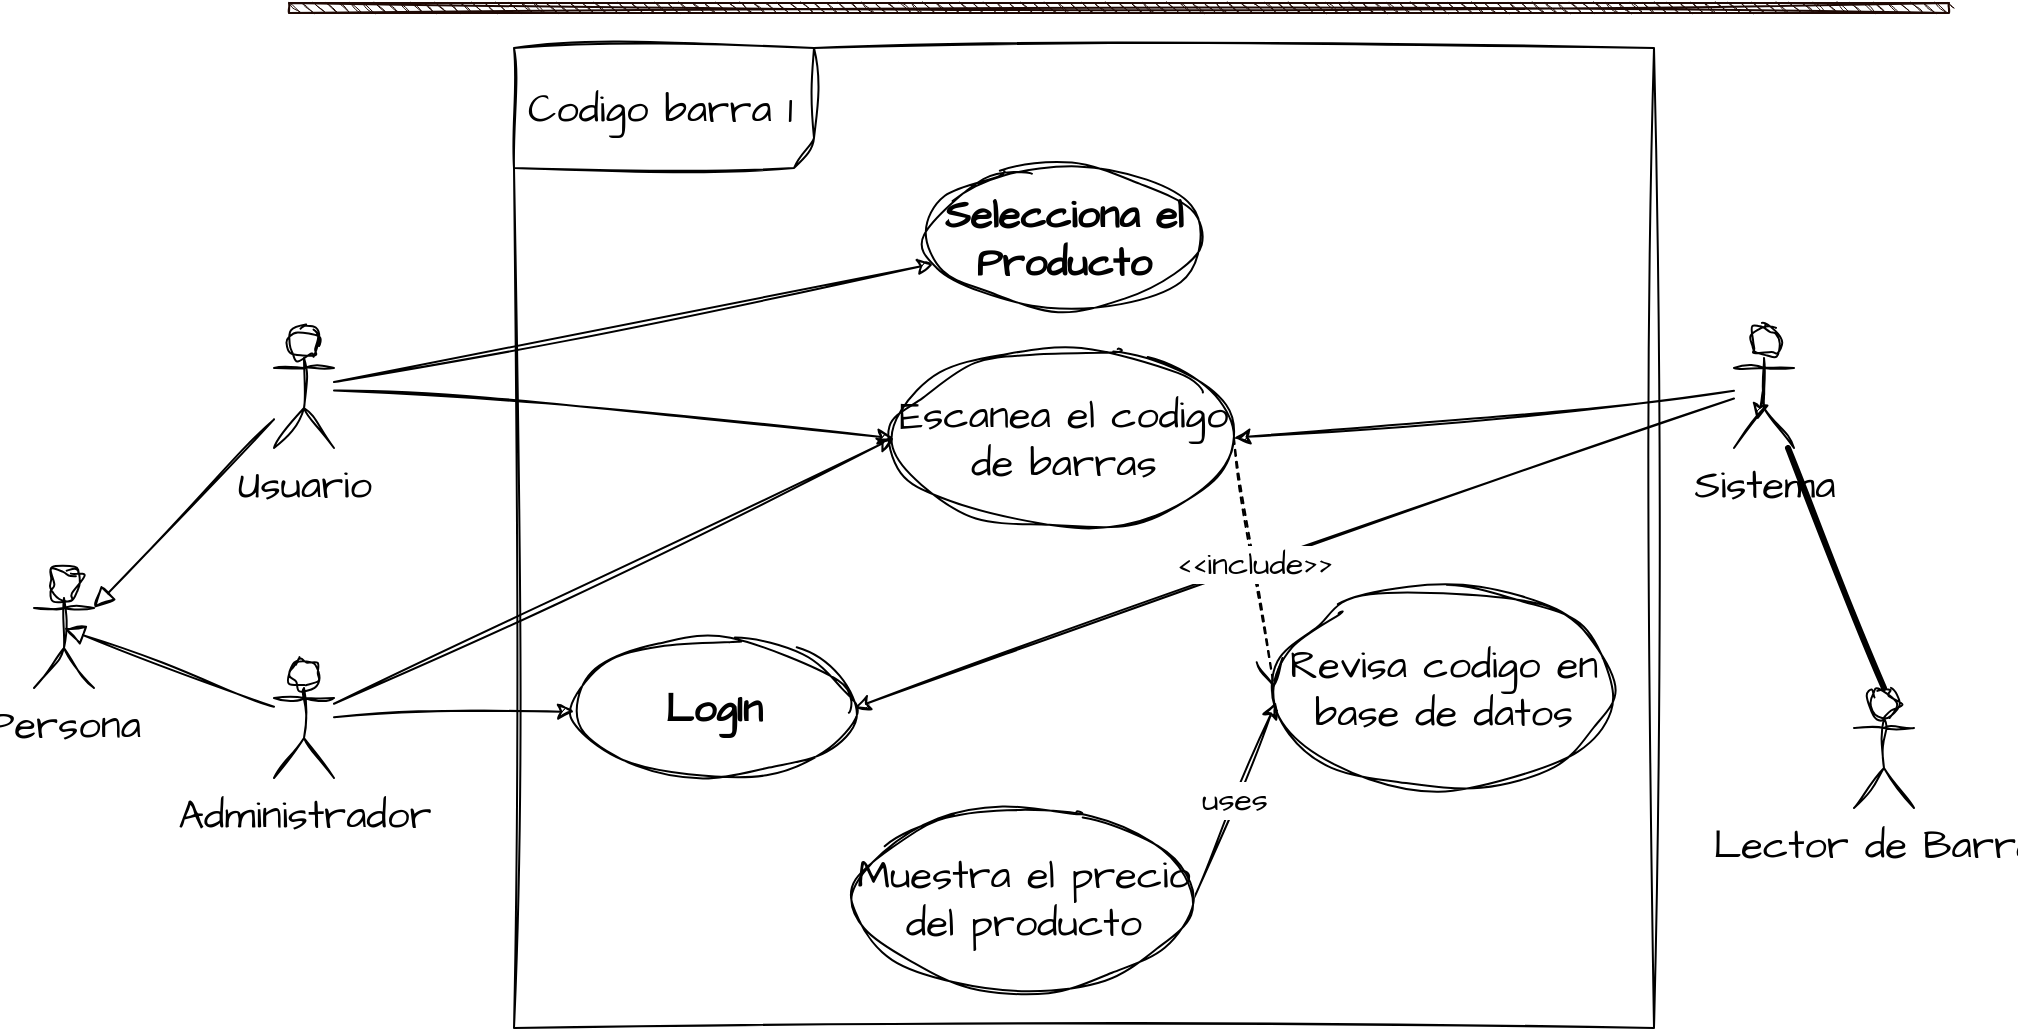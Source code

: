 <mxfile>
    <diagram id="vYoQxpFHixYFyxXubbXt" name="UseCaseBarCode">
        <mxGraphModel dx="2070" dy="337" grid="1" gridSize="10" guides="1" tooltips="1" connect="1" arrows="1" fold="1" page="1" pageScale="1" pageWidth="827" pageHeight="1169" math="0" shadow="0">
            <root>
                <mxCell id="0"/>
                <mxCell id="1" parent="0"/>
                <mxCell id="50" value="Codigo barra 1" style="shape=umlFrame;whiteSpace=wrap;html=1;width=150;height=60;boundedLbl=1;verticalAlign=middle;align=left;spacingLeft=5;sketch=1;hachureGap=4;jiggle=2;curveFitting=1;fontFamily=Architects Daughter;fontSource=https%3A%2F%2Ffonts.googleapis.com%2Fcss%3Ffamily%3DArchitects%2BDaughter;fontSize=20;fontStyle=0" parent="1" vertex="1">
                    <mxGeometry x="127" y="75" width="570" height="490" as="geometry"/>
                </mxCell>
                <mxCell id="TVS_uq08TkNPpMeV6LjV-78" style="edgeStyle=none;sketch=1;hachureGap=4;jiggle=2;curveFitting=1;html=1;entryX=1;entryY=0.5;entryDx=0;entryDy=0;fontFamily=Architects Daughter;fontSource=https%3A%2F%2Ffonts.googleapis.com%2Fcss%3Ffamily%3DArchitects%2BDaughter;fontSize=16;" parent="1" source="53" target="61" edge="1">
                    <mxGeometry relative="1" as="geometry">
                        <Array as="points"/>
                    </mxGeometry>
                </mxCell>
                <mxCell id="CfQ15r7_VRAgBdpw8H5G-80" style="edgeStyle=none;sketch=1;hachureGap=4;jiggle=2;curveFitting=1;html=1;entryX=1;entryY=0.5;entryDx=0;entryDy=0;fontFamily=Architects Daughter;fontSource=https%3A%2F%2Ffonts.googleapis.com%2Fcss%3Ffamily%3DArchitects%2BDaughter;fontSize=16;" parent="1" source="53" target="CfQ15r7_VRAgBdpw8H5G-78" edge="1">
                    <mxGeometry relative="1" as="geometry"/>
                </mxCell>
                <mxCell id="53" value="Sistema" style="shape=umlActor;verticalLabelPosition=bottom;verticalAlign=top;html=1;sketch=1;hachureGap=4;jiggle=2;curveFitting=1;fontFamily=Architects Daughter;fontSource=https%3A%2F%2Ffonts.googleapis.com%2Fcss%3Ffamily%3DArchitects%2BDaughter;fontSize=20;" parent="1" vertex="1">
                    <mxGeometry x="737" y="215" width="30" height="60" as="geometry"/>
                </mxCell>
                <mxCell id="55" value="Lector de Barras" style="shape=umlActor;verticalLabelPosition=bottom;verticalAlign=top;html=1;sketch=1;hachureGap=4;jiggle=2;curveFitting=1;fontFamily=Architects Daughter;fontSource=https%3A%2F%2Ffonts.googleapis.com%2Fcss%3Ffamily%3DArchitects%2BDaughter;fontSize=20;" parent="1" vertex="1">
                    <mxGeometry x="797" y="395" width="30" height="60" as="geometry"/>
                </mxCell>
                <mxCell id="56" style="edgeStyle=none;sketch=1;hachureGap=4;jiggle=2;curveFitting=1;html=1;fontFamily=Architects Daughter;fontSource=https%3A%2F%2Ffonts.googleapis.com%2Fcss%3Ffamily%3DArchitects%2BDaughter;fontSize=16;" parent="1" source="59" target="60" edge="1">
                    <mxGeometry relative="1" as="geometry"/>
                </mxCell>
                <mxCell id="57" style="edgeStyle=none;sketch=1;hachureGap=4;jiggle=2;curveFitting=1;html=1;entryX=0;entryY=0.5;entryDx=0;entryDy=0;fontFamily=Architects Daughter;fontSource=https%3A%2F%2Ffonts.googleapis.com%2Fcss%3Ffamily%3DArchitects%2BDaughter;fontSize=16;" parent="1" source="59" target="61" edge="1">
                    <mxGeometry relative="1" as="geometry"/>
                </mxCell>
                <mxCell id="59" value="Usuario" style="shape=umlActor;verticalLabelPosition=bottom;verticalAlign=top;html=1;sketch=1;hachureGap=4;jiggle=2;curveFitting=1;fontFamily=Architects Daughter;fontSource=https%3A%2F%2Ffonts.googleapis.com%2Fcss%3Ffamily%3DArchitects%2BDaughter;fontSize=20;" parent="1" vertex="1">
                    <mxGeometry x="7" y="215" width="30" height="60" as="geometry"/>
                </mxCell>
                <mxCell id="60" value="Selecciona el Producto" style="ellipse;whiteSpace=wrap;html=1;sketch=1;hachureGap=4;jiggle=2;curveFitting=1;fontFamily=Architects Daughter;fontSource=https%3A%2F%2Ffonts.googleapis.com%2Fcss%3Ffamily%3DArchitects%2BDaughter;fontSize=20;fontStyle=1" parent="1" vertex="1">
                    <mxGeometry x="332" y="135" width="140" height="70" as="geometry"/>
                </mxCell>
                <mxCell id="61" value="Escanea el codigo de barras" style="ellipse;whiteSpace=wrap;html=1;sketch=1;hachureGap=4;jiggle=2;curveFitting=1;fontFamily=Architects Daughter;fontSource=https%3A%2F%2Ffonts.googleapis.com%2Fcss%3Ffamily%3DArchitects%2BDaughter;fontSize=20;" parent="1" vertex="1">
                    <mxGeometry x="317" y="225" width="170" height="90" as="geometry"/>
                </mxCell>
                <mxCell id="62" value="Revisa codigo en base de datos" style="ellipse;whiteSpace=wrap;html=1;sketch=1;hachureGap=4;jiggle=2;curveFitting=1;fontFamily=Architects Daughter;fontSource=https%3A%2F%2Ffonts.googleapis.com%2Fcss%3Ffamily%3DArchitects%2BDaughter;fontSize=20;" parent="1" vertex="1">
                    <mxGeometry x="507" y="345" width="170" height="100" as="geometry"/>
                </mxCell>
                <mxCell id="64" value="&amp;lt;&amp;lt;include&amp;gt;&amp;gt;" style="endArrow=open;endSize=12;dashed=1;html=1;sketch=1;hachureGap=4;jiggle=2;curveFitting=1;fontFamily=Architects Daughter;fontSource=https%3A%2F%2Ffonts.googleapis.com%2Fcss%3Ffamily%3DArchitects%2BDaughter;fontSize=16;entryX=0;entryY=0.5;entryDx=0;entryDy=0;exitX=1;exitY=0.5;exitDx=0;exitDy=0;" parent="1" source="61" target="62" edge="1">
                    <mxGeometry x="0.001" width="160" relative="1" as="geometry">
                        <mxPoint x="447" y="365" as="sourcePoint"/>
                        <mxPoint x="607" y="365" as="targetPoint"/>
                        <mxPoint as="offset"/>
                    </mxGeometry>
                </mxCell>
                <mxCell id="BddKBI2-XSHdEYs4Ewwg-85" value="" style="edgeStyle=none;sketch=1;hachureGap=4;jiggle=2;curveFitting=1;html=1;fontFamily=Architects Daughter;fontSource=https%3A%2F%2Ffonts.googleapis.com%2Fcss%3Ffamily%3DArchitects%2BDaughter;fontSize=16;" parent="1" edge="1">
                    <mxGeometry relative="1" as="geometry">
                        <mxPoint x="440" y="1365" as="sourcePoint"/>
                    </mxGeometry>
                </mxCell>
                <mxCell id="77" value="" style="html=1;points=[];perimeter=orthogonalPerimeter;fillColor=strokeColor;sketch=1;hachureGap=4;jiggle=2;curveFitting=1;strokeColor=#1F0904;fontFamily=Architects Daughter;fontSource=https%3A%2F%2Ffonts.googleapis.com%2Fcss%3Ffamily%3DArchitects%2BDaughter;fontSize=20;rotation=-90;" parent="1" vertex="1">
                    <mxGeometry x="427" y="-360" width="5" height="830" as="geometry"/>
                </mxCell>
                <mxCell id="TVS_uq08TkNPpMeV6LjV-83" value="" style="endArrow=none;startArrow=none;endFill=0;startFill=0;endSize=8;html=1;verticalAlign=bottom;labelBackgroundColor=none;strokeWidth=3;sketch=1;hachureGap=4;jiggle=2;curveFitting=1;fontFamily=Architects Daughter;fontSource=https%3A%2F%2Ffonts.googleapis.com%2Fcss%3Ffamily%3DArchitects%2BDaughter;fontSize=16;exitX=0.5;exitY=0;exitDx=0;exitDy=0;exitPerimeter=0;" parent="1" source="55" target="53" edge="1">
                    <mxGeometry width="160" relative="1" as="geometry">
                        <mxPoint x="707" y="285" as="sourcePoint"/>
                        <mxPoint x="867" y="285" as="targetPoint"/>
                    </mxGeometry>
                </mxCell>
                <mxCell id="CfQ15r7_VRAgBdpw8H5G-78" value="LogIn" style="ellipse;whiteSpace=wrap;html=1;sketch=1;hachureGap=4;jiggle=2;curveFitting=1;fontFamily=Architects Daughter;fontSource=https%3A%2F%2Ffonts.googleapis.com%2Fcss%3Ffamily%3DArchitects%2BDaughter;fontSize=20;fontStyle=1" parent="1" vertex="1">
                    <mxGeometry x="157" y="370" width="140" height="70" as="geometry"/>
                </mxCell>
                <mxCell id="BddKBI2-XSHdEYs4Ewwg-82" style="edgeStyle=none;sketch=1;hachureGap=4;jiggle=2;curveFitting=1;html=1;entryX=0;entryY=0.5;entryDx=0;entryDy=0;fontFamily=Architects Daughter;fontSource=https%3A%2F%2Ffonts.googleapis.com%2Fcss%3Ffamily%3DArchitects%2BDaughter;fontSize=16;" parent="1" source="BddKBI2-XSHdEYs4Ewwg-77" target="61" edge="1">
                    <mxGeometry relative="1" as="geometry"/>
                </mxCell>
                <mxCell id="83" style="edgeStyle=none;sketch=1;hachureGap=4;jiggle=2;curveFitting=1;html=1;fontFamily=Architects Daughter;fontSource=https%3A%2F%2Ffonts.googleapis.com%2Fcss%3Ffamily%3DArchitects%2BDaughter;fontSize=16;" parent="1" source="BddKBI2-XSHdEYs4Ewwg-77" target="CfQ15r7_VRAgBdpw8H5G-78" edge="1">
                    <mxGeometry relative="1" as="geometry"/>
                </mxCell>
                <mxCell id="BddKBI2-XSHdEYs4Ewwg-77" value="Administrador" style="shape=umlActor;verticalLabelPosition=bottom;verticalAlign=top;html=1;sketch=1;hachureGap=4;jiggle=2;curveFitting=1;fontFamily=Architects Daughter;fontSource=https%3A%2F%2Ffonts.googleapis.com%2Fcss%3Ffamily%3DArchitects%2BDaughter;fontSize=20;" parent="1" vertex="1">
                    <mxGeometry x="7" y="380" width="30" height="60" as="geometry"/>
                </mxCell>
                <mxCell id="BddKBI2-XSHdEYs4Ewwg-79" value="Persona&lt;br&gt;" style="shape=umlActor;verticalLabelPosition=bottom;verticalAlign=top;html=1;sketch=1;hachureGap=4;jiggle=2;curveFitting=1;fontFamily=Architects Daughter;fontSource=https%3A%2F%2Ffonts.googleapis.com%2Fcss%3Ffamily%3DArchitects%2BDaughter;fontSize=20;" parent="1" vertex="1">
                    <mxGeometry x="-113" y="335" width="30" height="60" as="geometry"/>
                </mxCell>
                <mxCell id="BddKBI2-XSHdEYs4Ewwg-90" value="uses" style="edgeStyle=none;sketch=1;hachureGap=4;jiggle=2;curveFitting=1;html=1;fontFamily=Architects Daughter;fontSource=https%3A%2F%2Ffonts.googleapis.com%2Fcss%3Ffamily%3DArchitects%2BDaughter;fontSize=16;exitX=1;exitY=0.5;exitDx=0;exitDy=0;entryX=0.006;entryY=0.57;entryDx=0;entryDy=0;entryPerimeter=0;" parent="1" source="BddKBI2-XSHdEYs4Ewwg-87" target="62" edge="1">
                    <mxGeometry relative="1" as="geometry">
                        <mxPoint x="497" y="405" as="targetPoint"/>
                    </mxGeometry>
                </mxCell>
                <mxCell id="BddKBI2-XSHdEYs4Ewwg-87" value="Muestra el precio del producto" style="ellipse;whiteSpace=wrap;html=1;sketch=1;hachureGap=4;jiggle=2;curveFitting=1;fontFamily=Architects Daughter;fontSource=https%3A%2F%2Ffonts.googleapis.com%2Fcss%3Ffamily%3DArchitects%2BDaughter;fontSize=20;" parent="1" vertex="1">
                    <mxGeometry x="297" y="455" width="170" height="90" as="geometry"/>
                </mxCell>
                <mxCell id="84" style="edgeStyle=none;sketch=1;hachureGap=4;jiggle=2;curveFitting=1;html=1;exitX=0.5;exitY=0.5;exitDx=0;exitDy=0;exitPerimeter=0;entryX=0.389;entryY=0.767;entryDx=0;entryDy=0;entryPerimeter=0;fontFamily=Architects Daughter;fontSource=https%3A%2F%2Ffonts.googleapis.com%2Fcss%3Ffamily%3DArchitects%2BDaughter;fontSize=16;" parent="1" source="53" target="53" edge="1">
                    <mxGeometry relative="1" as="geometry"/>
                </mxCell>
                <mxCell id="86" value="" style="endArrow=block;html=1;rounded=0;align=center;verticalAlign=bottom;endFill=0;labelBackgroundColor=none;endSize=8;sketch=1;hachureGap=4;jiggle=2;curveFitting=1;fontFamily=Architects Daughter;fontSource=https%3A%2F%2Ffonts.googleapis.com%2Fcss%3Ffamily%3DArchitects%2BDaughter;fontSize=16;entryX=1;entryY=0.333;entryDx=0;entryDy=0;entryPerimeter=0;" edge="1" parent="1" source="59" target="BddKBI2-XSHdEYs4Ewwg-79">
                    <mxGeometry relative="1" as="geometry">
                        <mxPoint x="-260" y="280" as="sourcePoint"/>
                        <mxPoint x="-100" y="280" as="targetPoint"/>
                    </mxGeometry>
                </mxCell>
                <mxCell id="87" value="" style="resizable=0;html=1;align=center;verticalAlign=top;labelBackgroundColor=none;sketch=1;hachureGap=4;jiggle=2;curveFitting=1;fontFamily=Architects Daughter;fontSource=https%3A%2F%2Ffonts.googleapis.com%2Fcss%3Ffamily%3DArchitects%2BDaughter;fontSize=20;" connectable="0" vertex="1" parent="86">
                    <mxGeometry relative="1" as="geometry"/>
                </mxCell>
                <mxCell id="88" value="" style="endArrow=block;html=1;rounded=0;align=center;verticalAlign=bottom;endFill=0;labelBackgroundColor=none;endSize=8;sketch=1;hachureGap=4;jiggle=2;curveFitting=1;fontFamily=Architects Daughter;fontSource=https%3A%2F%2Ffonts.googleapis.com%2Fcss%3Ffamily%3DArchitects%2BDaughter;fontSize=16;entryX=0.5;entryY=0.5;entryDx=0;entryDy=0;entryPerimeter=0;" edge="1" parent="1" source="BddKBI2-XSHdEYs4Ewwg-77" target="BddKBI2-XSHdEYs4Ewwg-79">
                    <mxGeometry relative="1" as="geometry">
                        <mxPoint x="17" y="270.714" as="sourcePoint"/>
                        <mxPoint x="-73" y="365" as="targetPoint"/>
                    </mxGeometry>
                </mxCell>
                <mxCell id="89" value="" style="resizable=0;html=1;align=center;verticalAlign=top;labelBackgroundColor=none;sketch=1;hachureGap=4;jiggle=2;curveFitting=1;fontFamily=Architects Daughter;fontSource=https%3A%2F%2Ffonts.googleapis.com%2Fcss%3Ffamily%3DArchitects%2BDaughter;fontSize=20;" connectable="0" vertex="1" parent="88">
                    <mxGeometry relative="1" as="geometry"/>
                </mxCell>
            </root>
        </mxGraphModel>
    </diagram>
    <diagram id="Mf2qLxpn7fLVBM1bSct4" name="UML">
        <mxGraphModel grid="1" page="1" gridSize="10" guides="1" tooltips="1" connect="1" arrows="1" fold="1" pageScale="1" pageWidth="827" pageHeight="1169" math="0" shadow="0">
            <root>
                <mxCell id="0"/>
                <mxCell id="1" parent="0"/>
                <mxCell id="ie6bYUHcmJHXvyCW5Ghe-9" style="edgeStyle=none;sketch=1;hachureGap=4;jiggle=2;curveFitting=1;html=1;entryX=0.5;entryY=0.769;entryDx=0;entryDy=0;entryPerimeter=0;fontFamily=Architects Daughter;fontSource=https%3A%2F%2Ffonts.googleapis.com%2Fcss%3Ffamily%3DArchitects%2BDaughter;fontSize=16;" parent="1" source="niRrfJBri5Al1A6Ckf3v-1" target="ie6bYUHcmJHXvyCW5Ghe-8" edge="1">
                    <mxGeometry relative="1" as="geometry"/>
                </mxCell>
                <mxCell id="niRrfJBri5Al1A6Ckf3v-1" value="Sistema" style="swimlane;fontStyle=1;align=center;verticalAlign=top;childLayout=stackLayout;horizontal=1;startSize=26;horizontalStack=0;resizeParent=1;resizeParentMax=0;resizeLast=0;collapsible=1;marginBottom=0;sketch=1;hachureGap=4;jiggle=2;curveFitting=1;fontFamily=Architects Daughter;fontSource=https%3A%2F%2Ffonts.googleapis.com%2Fcss%3Ffamily%3DArchitects%2BDaughter;fontSize=20;" parent="1" vertex="1">
                    <mxGeometry x="205.5" y="-30" width="703" height="220" as="geometry"/>
                </mxCell>
                <mxCell id="niRrfJBri5Al1A6Ckf3v-2" value="- usuario: Usuario&#10;- administrador: Administrador&#10;- lector: Lector" style="text;strokeColor=none;fillColor=none;align=left;verticalAlign=top;spacingLeft=4;spacingRight=4;overflow=hidden;rotatable=0;points=[[0,0.5],[1,0.5]];portConstraint=eastwest;sketch=1;hachureGap=4;jiggle=2;curveFitting=1;fontFamily=Architects Daughter;fontSource=https%3A%2F%2Ffonts.googleapis.com%2Fcss%3Ffamily%3DArchitects%2BDaughter;fontSize=20;" parent="niRrfJBri5Al1A6Ckf3v-1" vertex="1">
                    <mxGeometry y="26" width="703" height="102" as="geometry"/>
                </mxCell>
                <mxCell id="niRrfJBri5Al1A6Ckf3v-3" value="" style="line;strokeWidth=1;fillColor=none;align=left;verticalAlign=middle;spacingTop=-1;spacingLeft=3;spacingRight=3;rotatable=0;labelPosition=right;points=[];portConstraint=eastwest;strokeColor=inherit;sketch=1;hachureGap=4;jiggle=2;curveFitting=1;fontFamily=Architects Daughter;fontSource=https%3A%2F%2Ffonts.googleapis.com%2Fcss%3Ffamily%3DArchitects%2BDaughter;fontSize=20;" parent="niRrfJBri5Al1A6Ckf3v-1" vertex="1">
                    <mxGeometry y="128" width="703" height="8" as="geometry"/>
                </mxCell>
                <mxCell id="niRrfJBri5Al1A6Ckf3v-4" value="+ escanearCodigoBarras(Lector lector, Usuario usuario): void&#10;+ administrarProductos(Lector lector, Administrador administrador): void&#10;+ mostrarPreicioProducto(Lector lector): void" style="text;strokeColor=none;fillColor=none;align=left;verticalAlign=top;spacingLeft=4;spacingRight=4;overflow=hidden;rotatable=0;points=[[0,0.5],[1,0.5]];portConstraint=eastwest;sketch=1;hachureGap=4;jiggle=2;curveFitting=1;fontFamily=Architects Daughter;fontSource=https%3A%2F%2Ffonts.googleapis.com%2Fcss%3Ffamily%3DArchitects%2BDaughter;fontSize=20;" parent="niRrfJBri5Al1A6Ckf3v-1" vertex="1">
                    <mxGeometry y="136" width="703" height="84" as="geometry"/>
                </mxCell>
                <mxCell id="kAN4s1Xq37NCqdgefxKH-42" style="edgeStyle=none;sketch=1;hachureGap=4;jiggle=2;curveFitting=1;html=1;fontFamily=Architects Daughter;fontSource=https%3A%2F%2Ffonts.googleapis.com%2Fcss%3Ffamily%3DArchitects%2BDaughter;fontSize=16;entryX=0.962;entryY=1.009;entryDx=0;entryDy=0;entryPerimeter=0;" parent="1" source="niRrfJBri5Al1A6Ckf3v-9" target="niRrfJBri5Al1A6Ckf3v-4" edge="1">
                    <mxGeometry relative="1" as="geometry">
                        <mxPoint x="1080" y="220" as="targetPoint"/>
                    </mxGeometry>
                </mxCell>
                <mxCell id="niRrfJBri5Al1A6Ckf3v-9" value="Lector" style="swimlane;fontStyle=1;align=center;verticalAlign=top;childLayout=stackLayout;horizontal=1;startSize=26;horizontalStack=0;resizeParent=1;resizeParentMax=0;resizeLast=0;collapsible=1;marginBottom=0;sketch=1;hachureGap=4;jiggle=2;curveFitting=1;fontFamily=Architects Daughter;fontSource=https%3A%2F%2Ffonts.googleapis.com%2Fcss%3Ffamily%3DArchitects%2BDaughter;fontSize=20;" parent="1" vertex="1">
                    <mxGeometry x="827" y="427" width="549" height="86" as="geometry"/>
                </mxCell>
                <mxCell id="niRrfJBri5Al1A6Ckf3v-10" value="+ codigoBarras: String" style="text;strokeColor=none;fillColor=none;align=left;verticalAlign=top;spacingLeft=4;spacingRight=4;overflow=hidden;rotatable=0;points=[[0,0.5],[1,0.5]];portConstraint=eastwest;sketch=1;hachureGap=4;jiggle=2;curveFitting=1;fontFamily=Architects Daughter;fontSource=https%3A%2F%2Ffonts.googleapis.com%2Fcss%3Ffamily%3DArchitects%2BDaughter;fontSize=20;" parent="niRrfJBri5Al1A6Ckf3v-9" vertex="1">
                    <mxGeometry y="26" width="549" height="26" as="geometry"/>
                </mxCell>
                <mxCell id="niRrfJBri5Al1A6Ckf3v-11" value="" style="line;strokeWidth=1;fillColor=none;align=left;verticalAlign=middle;spacingTop=-1;spacingLeft=3;spacingRight=3;rotatable=0;labelPosition=right;points=[];portConstraint=eastwest;strokeColor=inherit;sketch=1;hachureGap=4;jiggle=2;curveFitting=1;fontFamily=Architects Daughter;fontSource=https%3A%2F%2Ffonts.googleapis.com%2Fcss%3Ffamily%3DArchitects%2BDaughter;fontSize=20;" parent="niRrfJBri5Al1A6Ckf3v-9" vertex="1">
                    <mxGeometry y="52" width="549" height="8" as="geometry"/>
                </mxCell>
                <mxCell id="niRrfJBri5Al1A6Ckf3v-12" value="- conversorBarraCodigo(String codigoBarras): String" style="text;strokeColor=none;fillColor=none;align=left;verticalAlign=top;spacingLeft=4;spacingRight=4;overflow=hidden;rotatable=0;points=[[0,0.5],[1,0.5]];portConstraint=eastwest;sketch=1;hachureGap=4;jiggle=2;curveFitting=1;fontFamily=Architects Daughter;fontSource=https%3A%2F%2Ffonts.googleapis.com%2Fcss%3Ffamily%3DArchitects%2BDaughter;fontSize=20;" parent="niRrfJBri5Al1A6Ckf3v-9" vertex="1">
                    <mxGeometry y="60" width="549" height="26" as="geometry"/>
                </mxCell>
                <mxCell id="DYHWipOvaUTH1OG86HSS-1" style="edgeStyle=none;sketch=1;hachureGap=4;jiggle=2;curveFitting=1;html=1;fontFamily=Architects Daughter;fontSource=https%3A%2F%2Ffonts.googleapis.com%2Fcss%3Ffamily%3DArchitects%2BDaughter;fontSize=16;entryX=0.07;entryY=0.996;entryDx=0;entryDy=0;entryPerimeter=0;" parent="1" source="kAN4s1Xq37NCqdgefxKH-1" target="niRrfJBri5Al1A6Ckf3v-4" edge="1">
                    <mxGeometry relative="1" as="geometry"/>
                </mxCell>
                <mxCell id="kAN4s1Xq37NCqdgefxKH-1" value="&lt;&lt;abstract&gt;&gt;&#10;Persona" style="swimlane;fontStyle=1;align=center;verticalAlign=top;childLayout=stackLayout;horizontal=1;startSize=70;horizontalStack=0;resizeParent=1;resizeParentMax=0;resizeLast=0;collapsible=1;marginBottom=0;sketch=1;hachureGap=4;jiggle=2;curveFitting=1;fontFamily=Architects Daughter;fontSource=https%3A%2F%2Ffonts.googleapis.com%2Fcss%3Ffamily%3DArchitects%2BDaughter;fontSize=20;" parent="1" vertex="1">
                    <mxGeometry x="40" y="300" width="440" height="340" as="geometry"/>
                </mxCell>
                <mxCell id="kAN4s1Xq37NCqdgefxKH-2" value="- cedula: String&#10;- usuario: String&#10;&#10;" style="text;strokeColor=none;fillColor=none;align=left;verticalAlign=top;spacingLeft=4;spacingRight=4;overflow=hidden;rotatable=0;points=[[0,0.5],[1,0.5]];portConstraint=eastwest;sketch=1;hachureGap=4;jiggle=2;curveFitting=1;fontFamily=Architects Daughter;fontSource=https%3A%2F%2Ffonts.googleapis.com%2Fcss%3Ffamily%3DArchitects%2BDaughter;fontSize=20;" parent="kAN4s1Xq37NCqdgefxKH-1" vertex="1">
                    <mxGeometry y="70" width="440" height="90" as="geometry"/>
                </mxCell>
                <mxCell id="kAN4s1Xq37NCqdgefxKH-3" value="" style="line;strokeWidth=1;fillColor=none;align=left;verticalAlign=middle;spacingTop=-1;spacingLeft=3;spacingRight=3;rotatable=0;labelPosition=right;points=[];portConstraint=eastwest;strokeColor=inherit;sketch=1;hachureGap=4;jiggle=2;curveFitting=1;fontFamily=Architects Daughter;fontSource=https%3A%2F%2Ffonts.googleapis.com%2Fcss%3Ffamily%3DArchitects%2BDaughter;fontSize=20;" parent="kAN4s1Xq37NCqdgefxKH-1" vertex="1">
                    <mxGeometry y="160" width="440" height="8" as="geometry"/>
                </mxCell>
                <mxCell id="kAN4s1Xq37NCqdgefxKH-4" value="~ getCedula(): String&#10;~ setCedula(String cedula): void&#10;~ getUsuario(): String&#10;~ setUsuario(String usuario): void&#10;" style="text;strokeColor=none;fillColor=none;align=left;verticalAlign=top;spacingLeft=4;spacingRight=4;overflow=hidden;rotatable=0;points=[[0,0.5],[1,0.5]];portConstraint=eastwest;sketch=1;hachureGap=4;jiggle=2;curveFitting=1;fontFamily=Architects Daughter;fontSource=https%3A%2F%2Ffonts.googleapis.com%2Fcss%3Ffamily%3DArchitects%2BDaughter;fontSize=20;" parent="kAN4s1Xq37NCqdgefxKH-1" vertex="1">
                    <mxGeometry y="168" width="440" height="172" as="geometry"/>
                </mxCell>
                <mxCell id="kAN4s1Xq37NCqdgefxKH-9" value="Usuario" style="swimlane;fontStyle=1;align=center;verticalAlign=top;childLayout=stackLayout;horizontal=1;startSize=70;horizontalStack=0;resizeParent=1;resizeParentMax=0;resizeLast=0;collapsible=1;marginBottom=0;sketch=1;hachureGap=4;jiggle=2;curveFitting=1;fontFamily=Architects Daughter;fontSource=https%3A%2F%2Ffonts.googleapis.com%2Fcss%3Ffamily%3DArchitects%2BDaughter;fontSize=20;" parent="1" vertex="1">
                    <mxGeometry x="-210" y="720" width="440" height="360" as="geometry"/>
                </mxCell>
                <mxCell id="kAN4s1Xq37NCqdgefxKH-10" value="- cedula: String&#10;- usuario: String&#10;&#10;" style="text;strokeColor=none;fillColor=none;align=left;verticalAlign=top;spacingLeft=4;spacingRight=4;overflow=hidden;rotatable=0;points=[[0,0.5],[1,0.5]];portConstraint=eastwest;sketch=1;hachureGap=4;jiggle=2;curveFitting=1;fontFamily=Architects Daughter;fontSource=https%3A%2F%2Ffonts.googleapis.com%2Fcss%3Ffamily%3DArchitects%2BDaughter;fontSize=20;" parent="kAN4s1Xq37NCqdgefxKH-9" vertex="1">
                    <mxGeometry y="70" width="440" height="90" as="geometry"/>
                </mxCell>
                <mxCell id="kAN4s1Xq37NCqdgefxKH-11" value="" style="line;strokeWidth=1;fillColor=none;align=left;verticalAlign=middle;spacingTop=-1;spacingLeft=3;spacingRight=3;rotatable=0;labelPosition=right;points=[];portConstraint=eastwest;strokeColor=inherit;sketch=1;hachureGap=4;jiggle=2;curveFitting=1;fontFamily=Architects Daughter;fontSource=https%3A%2F%2Ffonts.googleapis.com%2Fcss%3Ffamily%3DArchitects%2BDaughter;fontSize=20;" parent="kAN4s1Xq37NCqdgefxKH-9" vertex="1">
                    <mxGeometry y="160" width="440" height="8" as="geometry"/>
                </mxCell>
                <mxCell id="kAN4s1Xq37NCqdgefxKH-12" value="~ getCedula(): String&#10;~ setCedula(String cedula): void&#10;~ getUsuario(): String&#10;~ setUsuario(String usuario): void&#10;" style="text;strokeColor=none;fillColor=none;align=left;verticalAlign=top;spacingLeft=4;spacingRight=4;overflow=hidden;rotatable=0;points=[[0,0.5],[1,0.5]];portConstraint=eastwest;sketch=1;hachureGap=4;jiggle=2;curveFitting=1;fontFamily=Architects Daughter;fontSource=https%3A%2F%2Ffonts.googleapis.com%2Fcss%3Ffamily%3DArchitects%2BDaughter;fontSize=20;" parent="kAN4s1Xq37NCqdgefxKH-9" vertex="1">
                    <mxGeometry y="168" width="440" height="192" as="geometry"/>
                </mxCell>
                <mxCell id="kAN4s1Xq37NCqdgefxKH-13" value="Administrador" style="swimlane;fontStyle=1;align=center;verticalAlign=top;childLayout=stackLayout;horizontal=1;startSize=70;horizontalStack=0;resizeParent=1;resizeParentMax=0;resizeLast=0;collapsible=1;marginBottom=0;sketch=1;hachureGap=4;jiggle=2;curveFitting=1;fontFamily=Architects Daughter;fontSource=https%3A%2F%2Ffonts.googleapis.com%2Fcss%3Ffamily%3DArchitects%2BDaughter;fontSize=20;" parent="1" vertex="1">
                    <mxGeometry x="300" y="720" width="440" height="400" as="geometry"/>
                </mxCell>
                <mxCell id="kAN4s1Xq37NCqdgefxKH-14" value="- cedula: String&#10;- usuario: String&#10;- adminId: String&#10;" style="text;strokeColor=none;fillColor=none;align=left;verticalAlign=top;spacingLeft=4;spacingRight=4;overflow=hidden;rotatable=0;points=[[0,0.5],[1,0.5]];portConstraint=eastwest;sketch=1;hachureGap=4;jiggle=2;curveFitting=1;fontFamily=Architects Daughter;fontSource=https%3A%2F%2Ffonts.googleapis.com%2Fcss%3Ffamily%3DArchitects%2BDaughter;fontSize=20;" parent="kAN4s1Xq37NCqdgefxKH-13" vertex="1">
                    <mxGeometry y="70" width="440" height="110" as="geometry"/>
                </mxCell>
                <mxCell id="kAN4s1Xq37NCqdgefxKH-15" value="" style="line;strokeWidth=1;fillColor=none;align=left;verticalAlign=middle;spacingTop=-1;spacingLeft=3;spacingRight=3;rotatable=0;labelPosition=right;points=[];portConstraint=eastwest;strokeColor=inherit;sketch=1;hachureGap=4;jiggle=2;curveFitting=1;fontFamily=Architects Daughter;fontSource=https%3A%2F%2Ffonts.googleapis.com%2Fcss%3Ffamily%3DArchitects%2BDaughter;fontSize=20;" parent="kAN4s1Xq37NCqdgefxKH-13" vertex="1">
                    <mxGeometry y="180" width="440" height="8" as="geometry"/>
                </mxCell>
                <mxCell id="kAN4s1Xq37NCqdgefxKH-16" value="~ getCedula(): String&#10;~ setCedula(String cedula): void&#10;~ getUsuario(): String&#10;~ setUsuario(String usuario): void&#10;~ getAdminId(): String&#10;~ serAdminId(String adminId): void&#10;" style="text;strokeColor=none;fillColor=none;align=left;verticalAlign=top;spacingLeft=4;spacingRight=4;overflow=hidden;rotatable=0;points=[[0,0.5],[1,0.5]];portConstraint=eastwest;sketch=1;hachureGap=4;jiggle=2;curveFitting=1;fontFamily=Architects Daughter;fontSource=https%3A%2F%2Ffonts.googleapis.com%2Fcss%3Ffamily%3DArchitects%2BDaughter;fontSize=20;" parent="kAN4s1Xq37NCqdgefxKH-13" vertex="1">
                    <mxGeometry y="188" width="440" height="212" as="geometry"/>
                </mxCell>
                <mxCell id="kAN4s1Xq37NCqdgefxKH-21" value="" style="endArrow=block;endSize=16;endFill=0;html=1;sketch=1;hachureGap=4;jiggle=2;curveFitting=1;fontFamily=Architects Daughter;fontSource=https%3A%2F%2Ffonts.googleapis.com%2Fcss%3Ffamily%3DArchitects%2BDaughter;fontSize=16;exitX=0.482;exitY=-0.008;exitDx=0;exitDy=0;exitPerimeter=0;entryX=0.501;entryY=1.005;entryDx=0;entryDy=0;entryPerimeter=0;" parent="1" source="kAN4s1Xq37NCqdgefxKH-9" target="kAN4s1Xq37NCqdgefxKH-4" edge="1">
                    <mxGeometry width="160" relative="1" as="geometry">
                        <mxPoint x="-10" y="700" as="sourcePoint"/>
                        <mxPoint x="150" y="700" as="targetPoint"/>
                        <Array as="points">
                            <mxPoint y="680"/>
                            <mxPoint x="260" y="680"/>
                        </Array>
                        <mxPoint as="offset"/>
                    </mxGeometry>
                </mxCell>
                <mxCell id="kAN4s1Xq37NCqdgefxKH-27" value="" style="endArrow=block;endSize=16;endFill=0;html=1;sketch=1;hachureGap=4;jiggle=2;curveFitting=1;fontFamily=Architects Daughter;fontSource=https%3A%2F%2Ffonts.googleapis.com%2Fcss%3Ffamily%3DArchitects%2BDaughter;fontSize=16;exitX=0.5;exitY=0;exitDx=0;exitDy=0;" parent="1" source="kAN4s1Xq37NCqdgefxKH-13" edge="1">
                    <mxGeometry x="-0.001" width="160" relative="1" as="geometry">
                        <mxPoint x="530" y="670" as="sourcePoint"/>
                        <mxPoint x="260" y="640" as="targetPoint"/>
                        <Array as="points">
                            <mxPoint x="520" y="680"/>
                            <mxPoint x="260" y="680"/>
                        </Array>
                        <mxPoint as="offset"/>
                    </mxGeometry>
                </mxCell>
                <mxCell id="kAN4s1Xq37NCqdgefxKH-28" value="IBaseDeDatos" style="shape=folder;fontStyle=1;spacingTop=10;tabWidth=40;tabHeight=14;tabPosition=left;html=1;sketch=1;hachureGap=4;jiggle=2;curveFitting=1;fontFamily=Architects Daughter;fontSource=https%3A%2F%2Ffonts.googleapis.com%2Fcss%3Ffamily%3DArchitects%2BDaughter;fontSize=20;" parent="1" vertex="1">
                    <mxGeometry x="926.5" y="744" width="350" height="312" as="geometry"/>
                </mxCell>
                <mxCell id="kAN4s1Xq37NCqdgefxKH-29" value="" style="rounded=0;orthogonalLoop=1;jettySize=auto;html=1;endArrow=none;endFill=0;sketch=0;sourcePerimeterSpacing=0;targetPerimeterSpacing=0;hachureGap=4;jiggle=2;curveFitting=1;fontFamily=Architects Daughter;fontSource=https%3A%2F%2Ffonts.googleapis.com%2Fcss%3Ffamily%3DArchitects%2BDaughter;fontSize=16;" parent="1" target="kAN4s1Xq37NCqdgefxKH-31" edge="1">
                    <mxGeometry relative="1" as="geometry">
                        <mxPoint x="520" y="1120" as="sourcePoint"/>
                    </mxGeometry>
                </mxCell>
                <mxCell id="kAN4s1Xq37NCqdgefxKH-30" value="" style="rounded=0;orthogonalLoop=1;jettySize=auto;html=1;endArrow=halfCircle;endFill=0;entryX=0.5;entryY=0.5;endSize=6;strokeWidth=1;sketch=0;hachureGap=4;jiggle=2;curveFitting=1;fontFamily=Architects Daughter;fontSource=https%3A%2F%2Ffonts.googleapis.com%2Fcss%3Ffamily%3DArchitects%2BDaughter;fontSize=16;" parent="1" target="kAN4s1Xq37NCqdgefxKH-31" edge="1">
                    <mxGeometry relative="1" as="geometry">
                        <mxPoint x="520" y="1180" as="sourcePoint"/>
                    </mxGeometry>
                </mxCell>
                <mxCell id="kAN4s1Xq37NCqdgefxKH-31" value="IBaseDeDatos" style="ellipse;whiteSpace=wrap;html=1;align=center;aspect=fixed;resizable=0;points=[];outlineConnect=0;sketch=0;hachureGap=4;jiggle=2;curveFitting=1;fontFamily=Architects Daughter;fontSource=https%3A%2F%2Ffonts.googleapis.com%2Fcss%3Ffamily%3DArchitects%2BDaughter;fontSize=20;" parent="1" vertex="1">
                    <mxGeometry x="515" y="1140" width="10" height="10" as="geometry"/>
                </mxCell>
                <mxCell id="kAN4s1Xq37NCqdgefxKH-35" value="" style="rounded=0;orthogonalLoop=1;jettySize=auto;html=1;endArrow=none;endFill=0;sketch=0;sourcePerimeterSpacing=0;targetPerimeterSpacing=0;hachureGap=4;jiggle=2;curveFitting=1;fontFamily=Architects Daughter;fontSource=https%3A%2F%2Ffonts.googleapis.com%2Fcss%3Ffamily%3DArchitects%2BDaughter;fontSize=16;exitX=0.523;exitY=0.992;exitDx=0;exitDy=0;exitPerimeter=0;" parent="1" target="kAN4s1Xq37NCqdgefxKH-37" edge="1">
                    <mxGeometry relative="1" as="geometry">
                        <mxPoint x="1096.127" y="513.002" as="sourcePoint"/>
                    </mxGeometry>
                </mxCell>
                <mxCell id="kAN4s1Xq37NCqdgefxKH-36" value="" style="rounded=0;orthogonalLoop=1;jettySize=auto;html=1;endArrow=halfCircle;endFill=0;entryX=0.5;entryY=0.5;endSize=6;strokeWidth=1;sketch=0;hachureGap=4;jiggle=2;curveFitting=1;fontFamily=Architects Daughter;fontSource=https%3A%2F%2Ffonts.googleapis.com%2Fcss%3Ffamily%3DArchitects%2BDaughter;fontSize=16;" parent="1" target="kAN4s1Xq37NCqdgefxKH-37" edge="1">
                    <mxGeometry relative="1" as="geometry">
                        <mxPoint x="1097" y="580.21" as="sourcePoint"/>
                    </mxGeometry>
                </mxCell>
                <mxCell id="kAN4s1Xq37NCqdgefxKH-37" value="IBaseDeDatos" style="ellipse;whiteSpace=wrap;html=1;align=center;aspect=fixed;resizable=0;points=[];outlineConnect=0;sketch=0;hachureGap=4;jiggle=2;curveFitting=1;fontFamily=Architects Daughter;fontSource=https%3A%2F%2Ffonts.googleapis.com%2Fcss%3Ffamily%3DArchitects%2BDaughter;fontSize=20;" parent="1" vertex="1">
                    <mxGeometry x="1092" y="540.21" width="10" height="10" as="geometry"/>
                </mxCell>
                <mxCell id="ie6bYUHcmJHXvyCW5Ghe-5" value="App" style="swimlane;fontStyle=1;align=center;verticalAlign=top;childLayout=stackLayout;horizontal=1;startSize=26;horizontalStack=0;resizeParent=1;resizeParentMax=0;resizeLast=0;collapsible=1;marginBottom=0;sketch=1;hachureGap=4;jiggle=2;curveFitting=1;fontFamily=Architects Daughter;fontSource=https%3A%2F%2Ffonts.googleapis.com%2Fcss%3Ffamily%3DArchitects%2BDaughter;fontSize=20;" parent="1" vertex="1">
                    <mxGeometry x="287" y="-270" width="540" height="124" as="geometry"/>
                </mxCell>
                <mxCell id="ie6bYUHcmJHXvyCW5Ghe-6" value="///Constructores&#10;+ scanner: Scanner" style="text;strokeColor=none;fillColor=none;align=left;verticalAlign=top;spacingLeft=4;spacingRight=4;overflow=hidden;rotatable=0;points=[[0,0.5],[1,0.5]];portConstraint=eastwest;sketch=1;hachureGap=4;jiggle=2;curveFitting=1;fontFamily=Architects Daughter;fontSource=https%3A%2F%2Ffonts.googleapis.com%2Fcss%3Ffamily%3DArchitects%2BDaughter;fontSize=20;" parent="ie6bYUHcmJHXvyCW5Ghe-5" vertex="1">
                    <mxGeometry y="26" width="540" height="64" as="geometry"/>
                </mxCell>
                <mxCell id="ie6bYUHcmJHXvyCW5Ghe-7" value="" style="line;strokeWidth=1;fillColor=none;align=left;verticalAlign=middle;spacingTop=-1;spacingLeft=3;spacingRight=3;rotatable=0;labelPosition=right;points=[];portConstraint=eastwest;strokeColor=inherit;sketch=1;hachureGap=4;jiggle=2;curveFitting=1;fontFamily=Architects Daughter;fontSource=https%3A%2F%2Ffonts.googleapis.com%2Fcss%3Ffamily%3DArchitects%2BDaughter;fontSize=20;" parent="ie6bYUHcmJHXvyCW5Ghe-5" vertex="1">
                    <mxGeometry y="90" width="540" height="8" as="geometry"/>
                </mxCell>
                <mxCell id="ie6bYUHcmJHXvyCW5Ghe-8" value="+ main(String[] args): void" style="text;strokeColor=none;fillColor=none;align=left;verticalAlign=top;spacingLeft=4;spacingRight=4;overflow=hidden;rotatable=0;points=[[0,0.5],[1,0.5]];portConstraint=eastwest;sketch=1;hachureGap=4;jiggle=2;curveFitting=1;fontFamily=Architects Daughter;fontSource=https%3A%2F%2Ffonts.googleapis.com%2Fcss%3Ffamily%3DArchitects%2BDaughter;fontSize=20;" parent="ie6bYUHcmJHXvyCW5Ghe-5" vertex="1">
                    <mxGeometry y="98" width="540" height="26" as="geometry"/>
                </mxCell>
            </root>
        </mxGraphModel>
    </diagram>
</mxfile>
